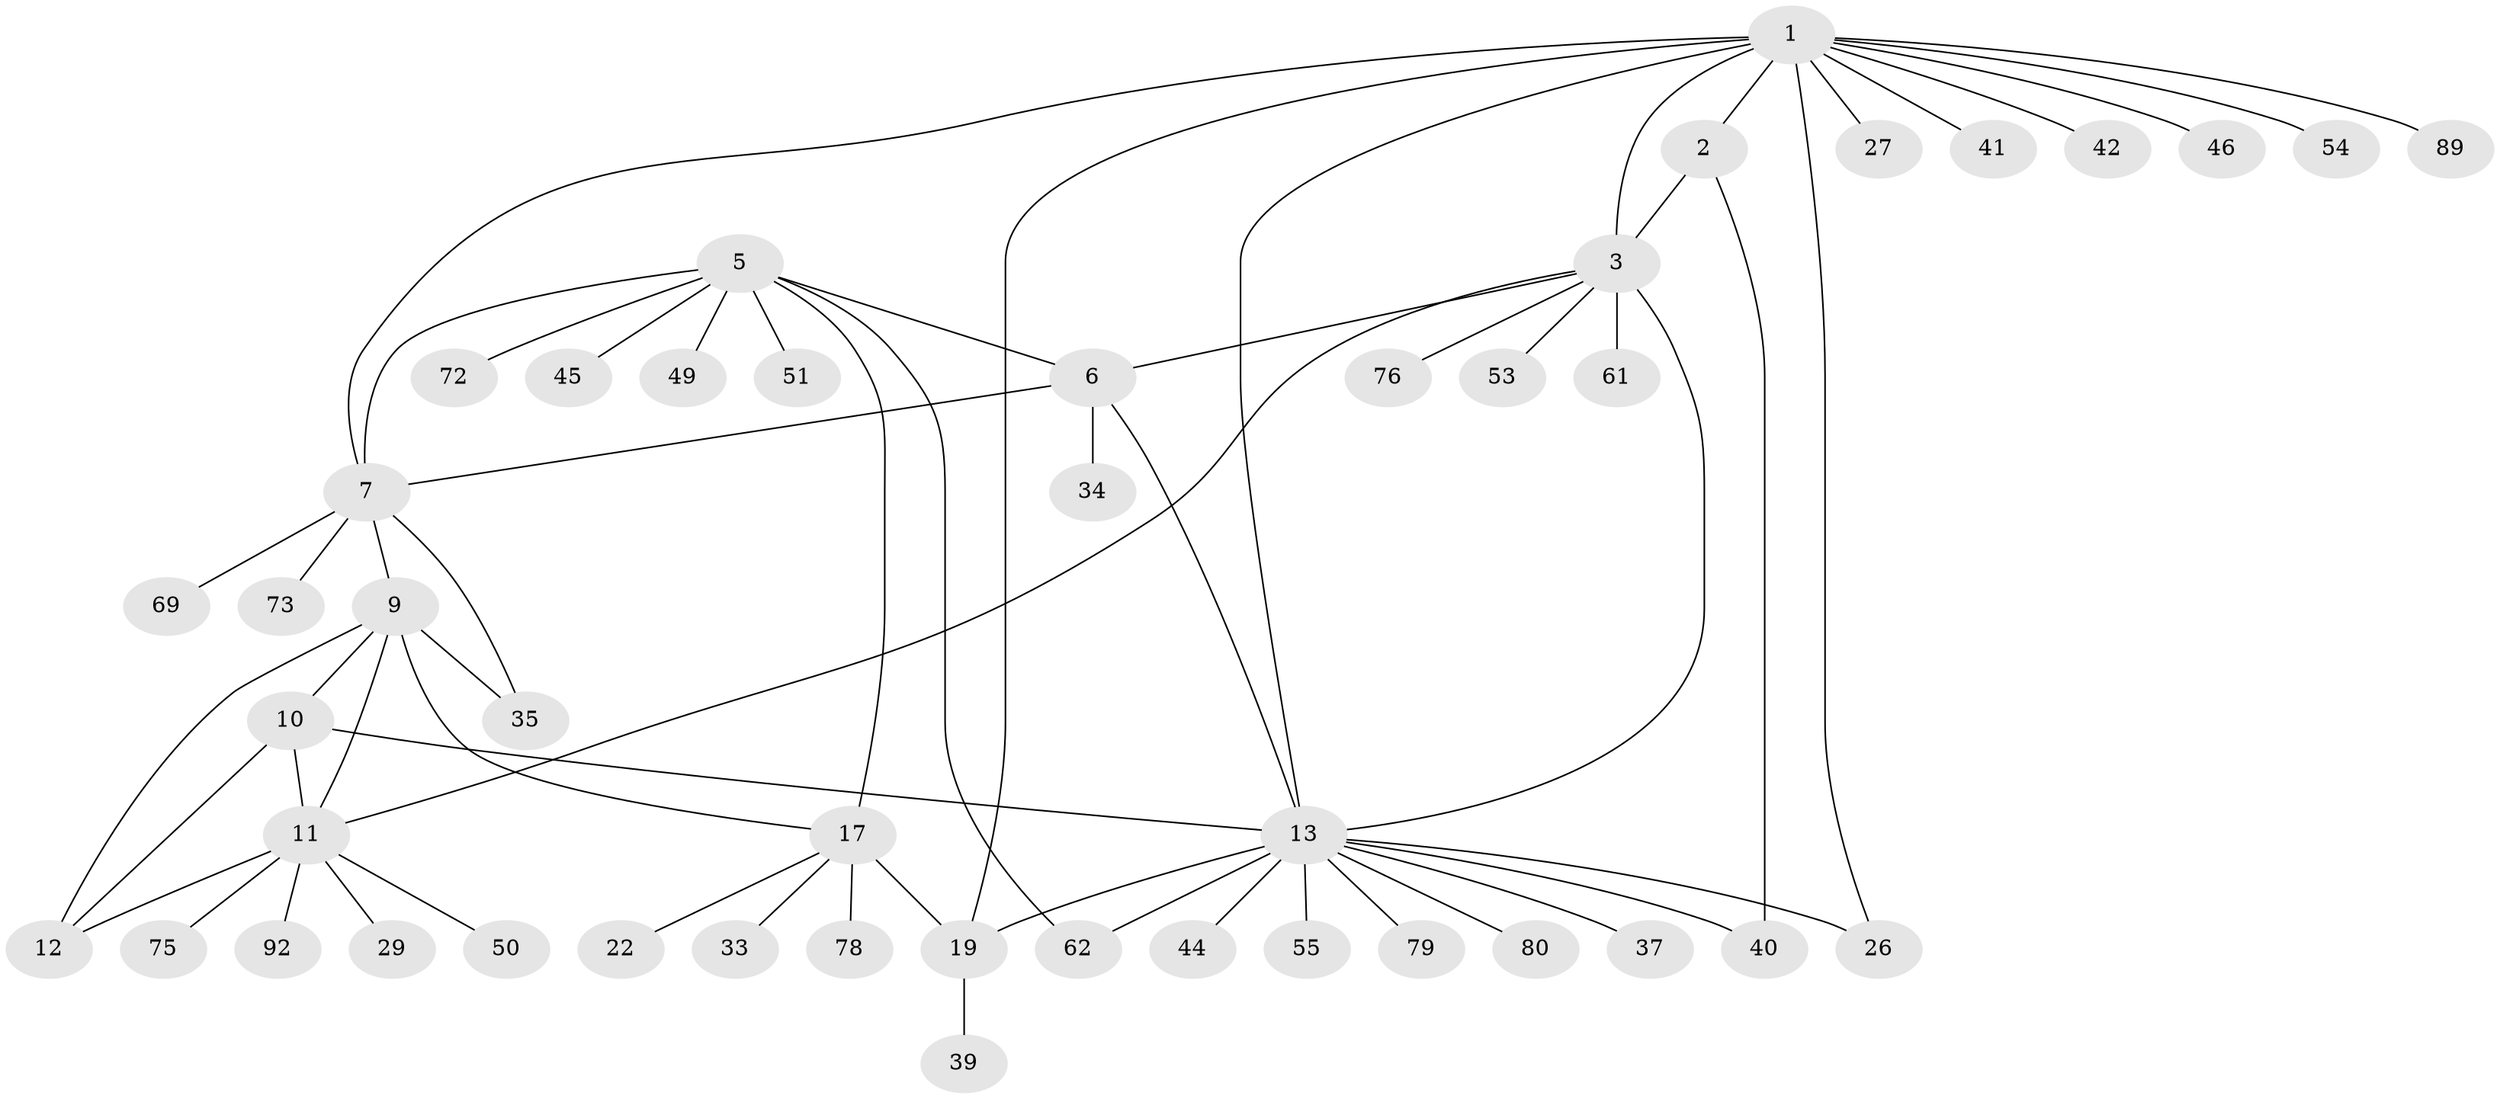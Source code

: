 // original degree distribution, {13: 0.010869565217391304, 4: 0.05434782608695652, 3: 0.06521739130434782, 11: 0.010869565217391304, 6: 0.05434782608695652, 8: 0.05434782608695652, 9: 0.021739130434782608, 5: 0.010869565217391304, 7: 0.010869565217391304, 1: 0.5434782608695652, 2: 0.16304347826086957}
// Generated by graph-tools (version 1.1) at 2025/16/03/09/25 04:16:00]
// undirected, 46 vertices, 62 edges
graph export_dot {
graph [start="1"]
  node [color=gray90,style=filled];
  1;
  2;
  3 [super="+4"];
  5 [super="+8"];
  6 [super="+21+24"];
  7;
  9 [super="+31+32"];
  10;
  11;
  12 [super="+74+83+85"];
  13 [super="+16+81+28+14+25+58"];
  17 [super="+30+52+90+18"];
  19 [super="+63+66+82"];
  22 [super="+87+64+67"];
  26;
  27 [super="+38+57"];
  29 [super="+43"];
  33 [super="+48"];
  34;
  35;
  37;
  39;
  40 [super="+68"];
  41 [super="+47"];
  42;
  44;
  45;
  46;
  49;
  50;
  51 [super="+77+56"];
  53;
  54;
  55;
  61;
  62 [super="+84"];
  69;
  72;
  73;
  75;
  76;
  78;
  79;
  80;
  89;
  92;
  1 -- 2;
  1 -- 3 [weight=2];
  1 -- 7;
  1 -- 19;
  1 -- 26;
  1 -- 27;
  1 -- 41;
  1 -- 42;
  1 -- 46;
  1 -- 54;
  1 -- 89;
  1 -- 13;
  2 -- 3 [weight=2];
  2 -- 40;
  3 -- 6;
  3 -- 11;
  3 -- 76;
  3 -- 13 [weight=2];
  3 -- 53;
  3 -- 61;
  5 -- 6 [weight=2];
  5 -- 7 [weight=2];
  5 -- 49;
  5 -- 62;
  5 -- 51;
  5 -- 72;
  5 -- 45;
  5 -- 17;
  6 -- 7;
  6 -- 13 [weight=2];
  6 -- 34;
  7 -- 9;
  7 -- 35;
  7 -- 69;
  7 -- 73;
  9 -- 10;
  9 -- 11;
  9 -- 12;
  9 -- 35;
  9 -- 17;
  10 -- 11;
  10 -- 12;
  10 -- 13;
  11 -- 12;
  11 -- 29;
  11 -- 50;
  11 -- 75;
  11 -- 92;
  13 -- 19 [weight=2];
  13 -- 44;
  13 -- 80;
  13 -- 79;
  13 -- 26;
  13 -- 40;
  13 -- 62;
  13 -- 37;
  13 -- 55;
  17 -- 19 [weight=3];
  17 -- 33;
  17 -- 22;
  17 -- 78;
  19 -- 39;
}
